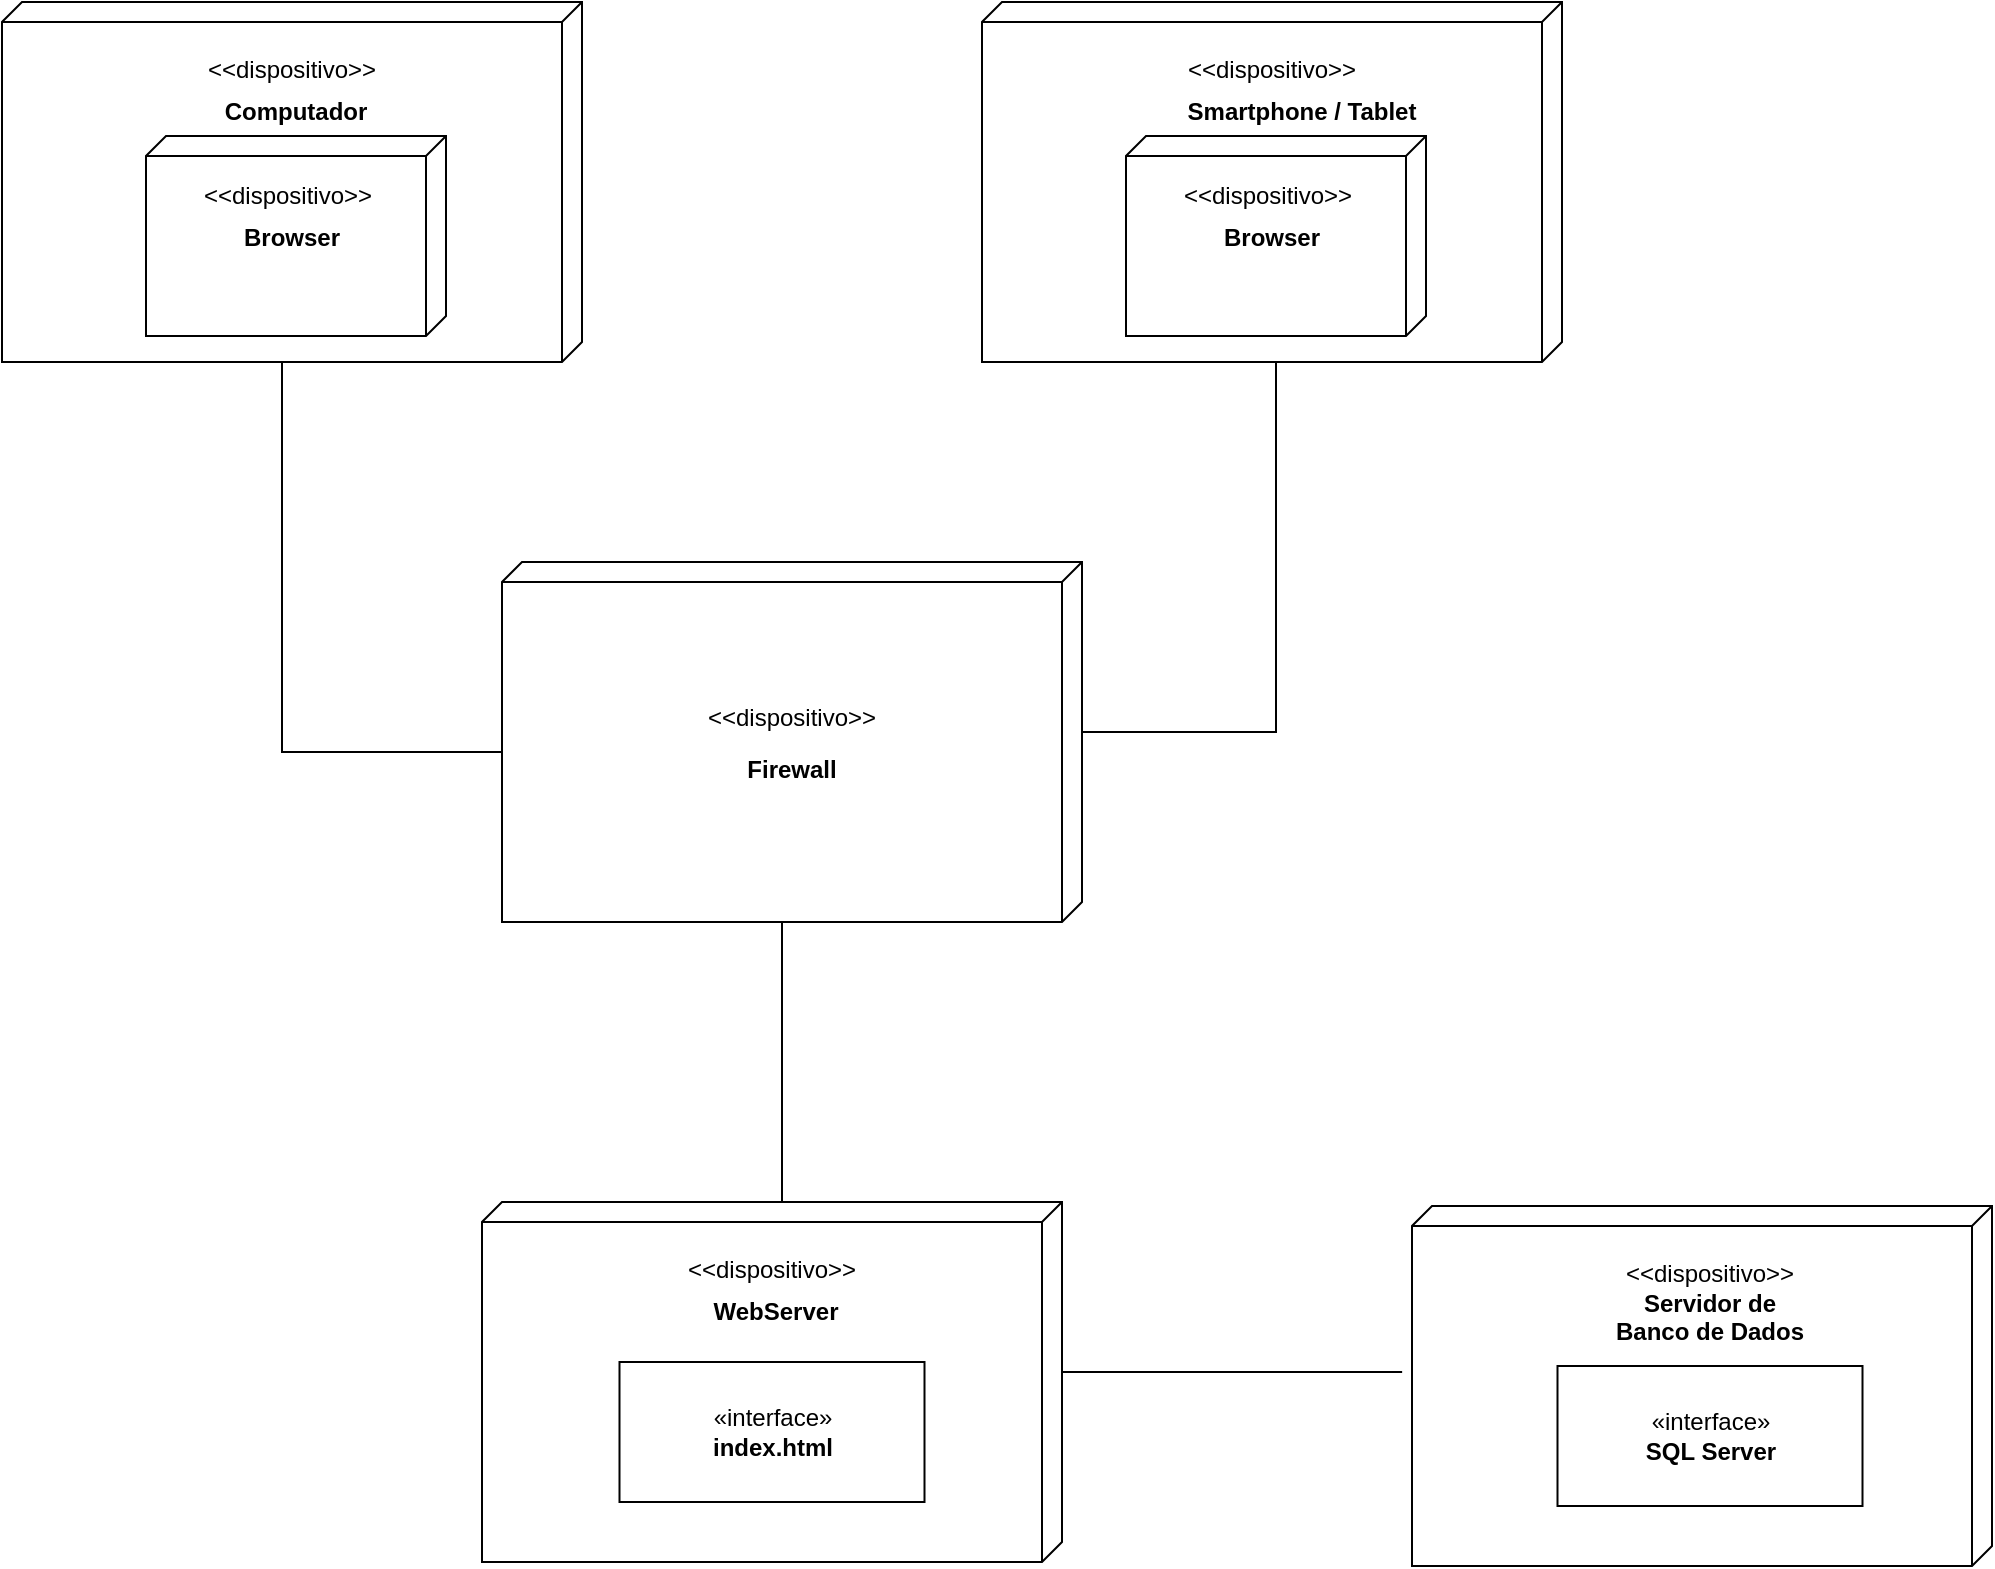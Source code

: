 <mxfile version="13.9.9" type="device"><diagram id="fj2hWOVyiNdmQ4K9Hp3k" name="Página-1"><mxGraphModel dx="2274" dy="2019" grid="0" gridSize="10" guides="1" tooltips="1" connect="1" arrows="1" fold="1" page="1" pageScale="1" pageWidth="827" pageHeight="1169" math="0" shadow="0"><root><mxCell id="0"/><mxCell id="1" parent="0"/><mxCell id="pBmucGLG1uwxAuR2bxmq-13" value="" style="group" vertex="1" connectable="0" parent="1"><mxGeometry x="70" y="440" width="290" height="180" as="geometry"/></mxCell><mxCell id="pBmucGLG1uwxAuR2bxmq-1" value="" style="verticalAlign=top;align=center;spacingTop=8;spacingLeft=2;spacingRight=12;shape=cube;size=10;direction=south;fontStyle=4;html=1;" vertex="1" parent="pBmucGLG1uwxAuR2bxmq-13"><mxGeometry width="290" height="180" as="geometry"/></mxCell><mxCell id="pBmucGLG1uwxAuR2bxmq-2" value="&lt;&lt;dispositivo&gt;&gt;" style="text;align=center;fontStyle=0;verticalAlign=middle;spacingLeft=3;spacingRight=3;strokeColor=none;rotatable=0;points=[[0,0.5],[1,0.5]];portConstraint=eastwest;" vertex="1" parent="pBmucGLG1uwxAuR2bxmq-13"><mxGeometry x="105" y="20" width="80" height="26" as="geometry"/></mxCell><mxCell id="pBmucGLG1uwxAuR2bxmq-3" value="WebServer" style="text;align=center;fontStyle=1;verticalAlign=middle;spacingLeft=3;spacingRight=3;strokeColor=none;rotatable=0;points=[[0,0.5],[1,0.5]];portConstraint=eastwest;" vertex="1" parent="pBmucGLG1uwxAuR2bxmq-13"><mxGeometry x="107" y="41" width="80" height="26" as="geometry"/></mxCell><mxCell id="pBmucGLG1uwxAuR2bxmq-4" value="«interface»&lt;br&gt;&lt;b&gt;index.html&lt;/b&gt;" style="html=1;" vertex="1" parent="pBmucGLG1uwxAuR2bxmq-13"><mxGeometry x="68.75" y="80" width="152.5" height="70" as="geometry"/></mxCell><mxCell id="pBmucGLG1uwxAuR2bxmq-14" value="" style="group" vertex="1" connectable="0" parent="1"><mxGeometry x="535" y="442" width="290" height="180" as="geometry"/></mxCell><mxCell id="pBmucGLG1uwxAuR2bxmq-6" value="" style="verticalAlign=top;align=center;spacingTop=8;spacingLeft=2;spacingRight=12;shape=cube;size=10;direction=south;fontStyle=4;html=1;" vertex="1" parent="pBmucGLG1uwxAuR2bxmq-14"><mxGeometry width="290" height="180" as="geometry"/></mxCell><mxCell id="pBmucGLG1uwxAuR2bxmq-8" value="Servidor de &#10;Banco de Dados" style="text;align=center;fontStyle=1;verticalAlign=middle;spacingLeft=3;spacingRight=3;strokeColor=none;rotatable=0;points=[[0,0.5],[1,0.5]];portConstraint=eastwest;" vertex="1" parent="pBmucGLG1uwxAuR2bxmq-14"><mxGeometry x="109" y="42" width="80" height="26" as="geometry"/></mxCell><mxCell id="pBmucGLG1uwxAuR2bxmq-9" value="«interface»&lt;br&gt;&lt;b&gt;SQL Server&lt;/b&gt;" style="html=1;" vertex="1" parent="pBmucGLG1uwxAuR2bxmq-14"><mxGeometry x="72.75" y="80" width="152.5" height="70" as="geometry"/></mxCell><mxCell id="pBmucGLG1uwxAuR2bxmq-10" value="&lt;&lt;dispositivo&gt;&gt;" style="text;align=center;fontStyle=0;verticalAlign=middle;spacingLeft=3;spacingRight=3;strokeColor=none;rotatable=0;points=[[0,0.5],[1,0.5]];portConstraint=eastwest;" vertex="1" parent="pBmucGLG1uwxAuR2bxmq-14"><mxGeometry x="109" y="20" width="80" height="26" as="geometry"/></mxCell><mxCell id="pBmucGLG1uwxAuR2bxmq-16" value="" style="group" vertex="1" connectable="0" parent="1"><mxGeometry x="80" y="120" width="290" height="180" as="geometry"/></mxCell><mxCell id="pBmucGLG1uwxAuR2bxmq-17" value="" style="verticalAlign=top;align=center;spacingTop=8;spacingLeft=2;spacingRight=12;shape=cube;size=10;direction=south;fontStyle=4;html=1;" vertex="1" parent="pBmucGLG1uwxAuR2bxmq-16"><mxGeometry width="290" height="180" as="geometry"/></mxCell><mxCell id="pBmucGLG1uwxAuR2bxmq-18" value="&lt;&lt;dispositivo&gt;&gt;" style="text;align=center;fontStyle=0;verticalAlign=middle;spacingLeft=3;spacingRight=3;strokeColor=none;rotatable=0;points=[[0,0.5],[1,0.5]];portConstraint=eastwest;" vertex="1" parent="pBmucGLG1uwxAuR2bxmq-16"><mxGeometry x="105" y="64" width="80" height="26" as="geometry"/></mxCell><mxCell id="pBmucGLG1uwxAuR2bxmq-19" value="Firewall" style="text;align=center;fontStyle=1;verticalAlign=middle;spacingLeft=3;spacingRight=3;strokeColor=none;rotatable=0;points=[[0,0.5],[1,0.5]];portConstraint=eastwest;" vertex="1" parent="pBmucGLG1uwxAuR2bxmq-16"><mxGeometry x="105" y="90" width="80" height="26" as="geometry"/></mxCell><mxCell id="pBmucGLG1uwxAuR2bxmq-21" value="" style="group" vertex="1" connectable="0" parent="1"><mxGeometry x="-170" y="-160" width="290" height="180" as="geometry"/></mxCell><mxCell id="pBmucGLG1uwxAuR2bxmq-22" value="" style="verticalAlign=top;align=center;spacingTop=8;spacingLeft=2;spacingRight=12;shape=cube;size=10;direction=south;fontStyle=4;html=1;" vertex="1" parent="pBmucGLG1uwxAuR2bxmq-21"><mxGeometry width="290" height="180" as="geometry"/></mxCell><mxCell id="pBmucGLG1uwxAuR2bxmq-23" value="&lt;&lt;dispositivo&gt;&gt;" style="text;align=center;fontStyle=0;verticalAlign=middle;spacingLeft=3;spacingRight=3;strokeColor=none;rotatable=0;points=[[0,0.5],[1,0.5]];portConstraint=eastwest;" vertex="1" parent="pBmucGLG1uwxAuR2bxmq-21"><mxGeometry x="105" y="20" width="80" height="26" as="geometry"/></mxCell><mxCell id="pBmucGLG1uwxAuR2bxmq-24" value="Computador" style="text;align=center;fontStyle=1;verticalAlign=middle;spacingLeft=3;spacingRight=3;strokeColor=none;rotatable=0;points=[[0,0.5],[1,0.5]];portConstraint=eastwest;" vertex="1" parent="pBmucGLG1uwxAuR2bxmq-21"><mxGeometry x="107" y="41" width="80" height="26" as="geometry"/></mxCell><mxCell id="pBmucGLG1uwxAuR2bxmq-32" value="" style="verticalAlign=top;align=left;spacingTop=8;spacingLeft=2;spacingRight=12;shape=cube;size=10;direction=south;fontStyle=4;html=1;" vertex="1" parent="pBmucGLG1uwxAuR2bxmq-21"><mxGeometry x="72" y="67" width="150" height="100" as="geometry"/></mxCell><mxCell id="pBmucGLG1uwxAuR2bxmq-33" value="&lt;&lt;dispositivo&gt;&gt;" style="text;align=center;fontStyle=0;verticalAlign=middle;spacingLeft=3;spacingRight=3;strokeColor=none;rotatable=0;points=[[0,0.5],[1,0.5]];portConstraint=eastwest;" vertex="1" parent="pBmucGLG1uwxAuR2bxmq-21"><mxGeometry x="103" y="83" width="80" height="26" as="geometry"/></mxCell><mxCell id="pBmucGLG1uwxAuR2bxmq-34" value="Browser" style="text;align=center;fontStyle=1;verticalAlign=middle;spacingLeft=3;spacingRight=3;strokeColor=none;rotatable=0;points=[[0,0.5],[1,0.5]];portConstraint=eastwest;" vertex="1" parent="pBmucGLG1uwxAuR2bxmq-21"><mxGeometry x="105" y="104" width="80" height="26" as="geometry"/></mxCell><mxCell id="pBmucGLG1uwxAuR2bxmq-35" value="" style="group" vertex="1" connectable="0" parent="1"><mxGeometry x="320" y="-160" width="290" height="180" as="geometry"/></mxCell><mxCell id="pBmucGLG1uwxAuR2bxmq-36" value="" style="verticalAlign=top;align=center;spacingTop=8;spacingLeft=2;spacingRight=12;shape=cube;size=10;direction=south;fontStyle=4;html=1;" vertex="1" parent="pBmucGLG1uwxAuR2bxmq-35"><mxGeometry width="290" height="180" as="geometry"/></mxCell><mxCell id="pBmucGLG1uwxAuR2bxmq-37" value="&lt;&lt;dispositivo&gt;&gt;" style="text;align=center;fontStyle=0;verticalAlign=middle;spacingLeft=3;spacingRight=3;strokeColor=none;rotatable=0;points=[[0,0.5],[1,0.5]];portConstraint=eastwest;" vertex="1" parent="pBmucGLG1uwxAuR2bxmq-35"><mxGeometry x="105" y="20" width="80" height="26" as="geometry"/></mxCell><mxCell id="pBmucGLG1uwxAuR2bxmq-39" value="" style="verticalAlign=top;align=left;spacingTop=8;spacingLeft=2;spacingRight=12;shape=cube;size=10;direction=south;fontStyle=4;html=1;" vertex="1" parent="pBmucGLG1uwxAuR2bxmq-35"><mxGeometry x="72" y="67" width="150" height="100" as="geometry"/></mxCell><mxCell id="pBmucGLG1uwxAuR2bxmq-40" value="&lt;&lt;dispositivo&gt;&gt;" style="text;align=center;fontStyle=0;verticalAlign=middle;spacingLeft=3;spacingRight=3;strokeColor=none;rotatable=0;points=[[0,0.5],[1,0.5]];portConstraint=eastwest;" vertex="1" parent="pBmucGLG1uwxAuR2bxmq-35"><mxGeometry x="103" y="83" width="80" height="26" as="geometry"/></mxCell><mxCell id="pBmucGLG1uwxAuR2bxmq-41" value="Browser" style="text;align=center;fontStyle=1;verticalAlign=middle;spacingLeft=3;spacingRight=3;strokeColor=none;rotatable=0;points=[[0,0.5],[1,0.5]];portConstraint=eastwest;" vertex="1" parent="pBmucGLG1uwxAuR2bxmq-35"><mxGeometry x="105" y="104" width="80" height="26" as="geometry"/></mxCell><mxCell id="pBmucGLG1uwxAuR2bxmq-42" value="Smartphone / Tablet" style="text;align=center;fontStyle=1;verticalAlign=middle;spacingLeft=3;spacingRight=3;strokeColor=none;rotatable=0;points=[[0,0.5],[1,0.5]];portConstraint=eastwest;" vertex="1" parent="pBmucGLG1uwxAuR2bxmq-35"><mxGeometry x="120" y="41" width="80" height="26" as="geometry"/></mxCell><mxCell id="pBmucGLG1uwxAuR2bxmq-44" style="edgeStyle=orthogonalEdgeStyle;rounded=0;orthogonalLoop=1;jettySize=auto;html=1;entryX=0;entryY=0;entryDx=85;entryDy=0;entryPerimeter=0;exitX=0;exitY=0;exitDx=180;exitDy=150;exitPerimeter=0;endArrow=none;endFill=0;" edge="1" parent="1" source="pBmucGLG1uwxAuR2bxmq-36" target="pBmucGLG1uwxAuR2bxmq-17"><mxGeometry relative="1" as="geometry"><mxPoint x="467" y="30" as="sourcePoint"/><Array as="points"><mxPoint x="467" y="20"/><mxPoint x="467" y="205"/></Array></mxGeometry></mxCell><mxCell id="pBmucGLG1uwxAuR2bxmq-45" style="edgeStyle=orthogonalEdgeStyle;rounded=0;orthogonalLoop=1;jettySize=auto;html=1;exitX=0;exitY=0;exitDx=180;exitDy=150;exitPerimeter=0;entryX=0;entryY=0;entryDx=0;entryDy=140;entryPerimeter=0;endArrow=none;endFill=0;" edge="1" parent="1" source="pBmucGLG1uwxAuR2bxmq-17" target="pBmucGLG1uwxAuR2bxmq-1"><mxGeometry relative="1" as="geometry"/></mxCell><mxCell id="pBmucGLG1uwxAuR2bxmq-46" style="edgeStyle=orthogonalEdgeStyle;rounded=0;orthogonalLoop=1;jettySize=auto;html=1;exitX=0;exitY=0;exitDx=85;exitDy=0;exitPerimeter=0;entryX=0.461;entryY=1.017;entryDx=0;entryDy=0;entryPerimeter=0;endArrow=none;endFill=0;" edge="1" parent="1" source="pBmucGLG1uwxAuR2bxmq-1" target="pBmucGLG1uwxAuR2bxmq-6"><mxGeometry relative="1" as="geometry"/></mxCell><mxCell id="pBmucGLG1uwxAuR2bxmq-47" style="edgeStyle=orthogonalEdgeStyle;rounded=0;orthogonalLoop=1;jettySize=auto;html=1;exitX=0;exitY=0;exitDx=180;exitDy=150;exitPerimeter=0;entryX=0;entryY=0;entryDx=95;entryDy=290;entryPerimeter=0;endArrow=none;endFill=0;" edge="1" parent="1" source="pBmucGLG1uwxAuR2bxmq-22" target="pBmucGLG1uwxAuR2bxmq-17"><mxGeometry relative="1" as="geometry"/></mxCell></root></mxGraphModel></diagram></mxfile>